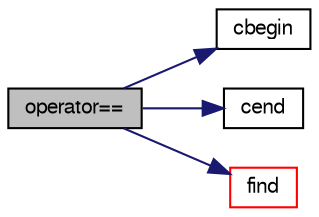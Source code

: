 digraph "operator=="
{
  bgcolor="transparent";
  edge [fontname="FreeSans",fontsize="10",labelfontname="FreeSans",labelfontsize="10"];
  node [fontname="FreeSans",fontsize="10",shape=record];
  rankdir="LR";
  Node558 [label="operator==",height=0.2,width=0.4,color="black", fillcolor="grey75", style="filled", fontcolor="black"];
  Node558 -> Node559 [color="midnightblue",fontsize="10",style="solid",fontname="FreeSans"];
  Node559 [label="cbegin",height=0.2,width=0.4,color="black",URL="$a25738.html#aec0a4a6b9cce5bde1cbcc7b80989a3b1",tooltip="const_iterator set to the beginning of the StaticHashTable "];
  Node558 -> Node560 [color="midnightblue",fontsize="10",style="solid",fontname="FreeSans"];
  Node560 [label="cend",height=0.2,width=0.4,color="black",URL="$a25738.html#a55c00ddadb32061ce83cc39aff7ec08c",tooltip="const_iterator set to beyond the end of the StaticHashTable "];
  Node558 -> Node561 [color="midnightblue",fontsize="10",style="solid",fontname="FreeSans"];
  Node561 [label="find",height=0.2,width=0.4,color="red",URL="$a25738.html#a35816d9a16c36521d2fbe68f3a5666e0",tooltip="Find and return an iterator set at the hashed entry. "];
}
